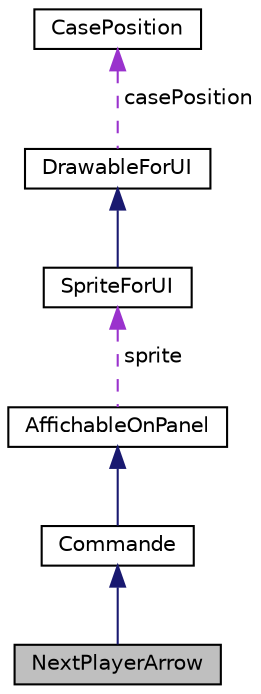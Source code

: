 digraph "NextPlayerArrow"
{
 // LATEX_PDF_SIZE
  edge [fontname="Helvetica",fontsize="10",labelfontname="Helvetica",labelfontsize="10"];
  node [fontname="Helvetica",fontsize="10",shape=record];
  Node1 [label="NextPlayerArrow",height=0.2,width=0.4,color="black", fillcolor="grey75", style="filled", fontcolor="black",tooltip=" "];
  Node2 -> Node1 [dir="back",color="midnightblue",fontsize="10",style="solid",fontname="Helvetica"];
  Node2 [label="Commande",height=0.2,width=0.4,color="black", fillcolor="white", style="filled",URL="$class_commande.html",tooltip=" "];
  Node3 -> Node2 [dir="back",color="midnightblue",fontsize="10",style="solid",fontname="Helvetica"];
  Node3 [label="AffichableOnPanel",height=0.2,width=0.4,color="black", fillcolor="white", style="filled",URL="$class_affichable_on_panel.html",tooltip=" "];
  Node4 -> Node3 [dir="back",color="darkorchid3",fontsize="10",style="dashed",label=" sprite" ,fontname="Helvetica"];
  Node4 [label="SpriteForUI",height=0.2,width=0.4,color="black", fillcolor="white", style="filled",URL="$class_sprite_for_u_i.html",tooltip=" "];
  Node5 -> Node4 [dir="back",color="midnightblue",fontsize="10",style="solid",fontname="Helvetica"];
  Node5 [label="DrawableForUI",height=0.2,width=0.4,color="black", fillcolor="white", style="filled",URL="$class_drawable_for_u_i.html",tooltip=" "];
  Node6 -> Node5 [dir="back",color="darkorchid3",fontsize="10",style="dashed",label=" casePosition" ,fontname="Helvetica"];
  Node6 [label="CasePosition",height=0.2,width=0.4,color="black", fillcolor="white", style="filled",URL="$class_case_position.html",tooltip=" "];
}
